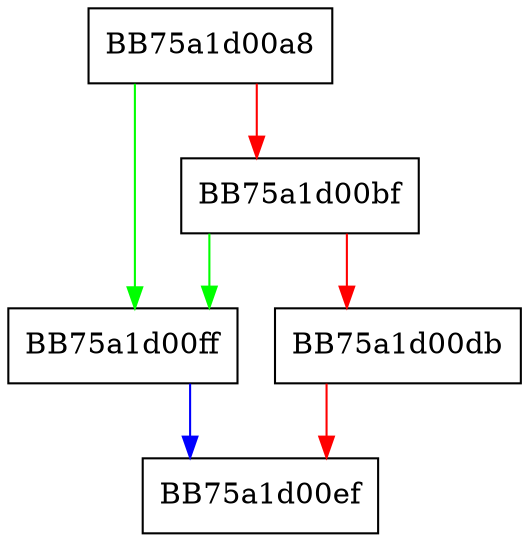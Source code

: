 digraph getGlobalPrototype {
  node [shape="box"];
  graph [splines=ortho];
  BB75a1d00a8 -> BB75a1d00ff [color="green"];
  BB75a1d00a8 -> BB75a1d00bf [color="red"];
  BB75a1d00bf -> BB75a1d00ff [color="green"];
  BB75a1d00bf -> BB75a1d00db [color="red"];
  BB75a1d00db -> BB75a1d00ef [color="red"];
  BB75a1d00ff -> BB75a1d00ef [color="blue"];
}